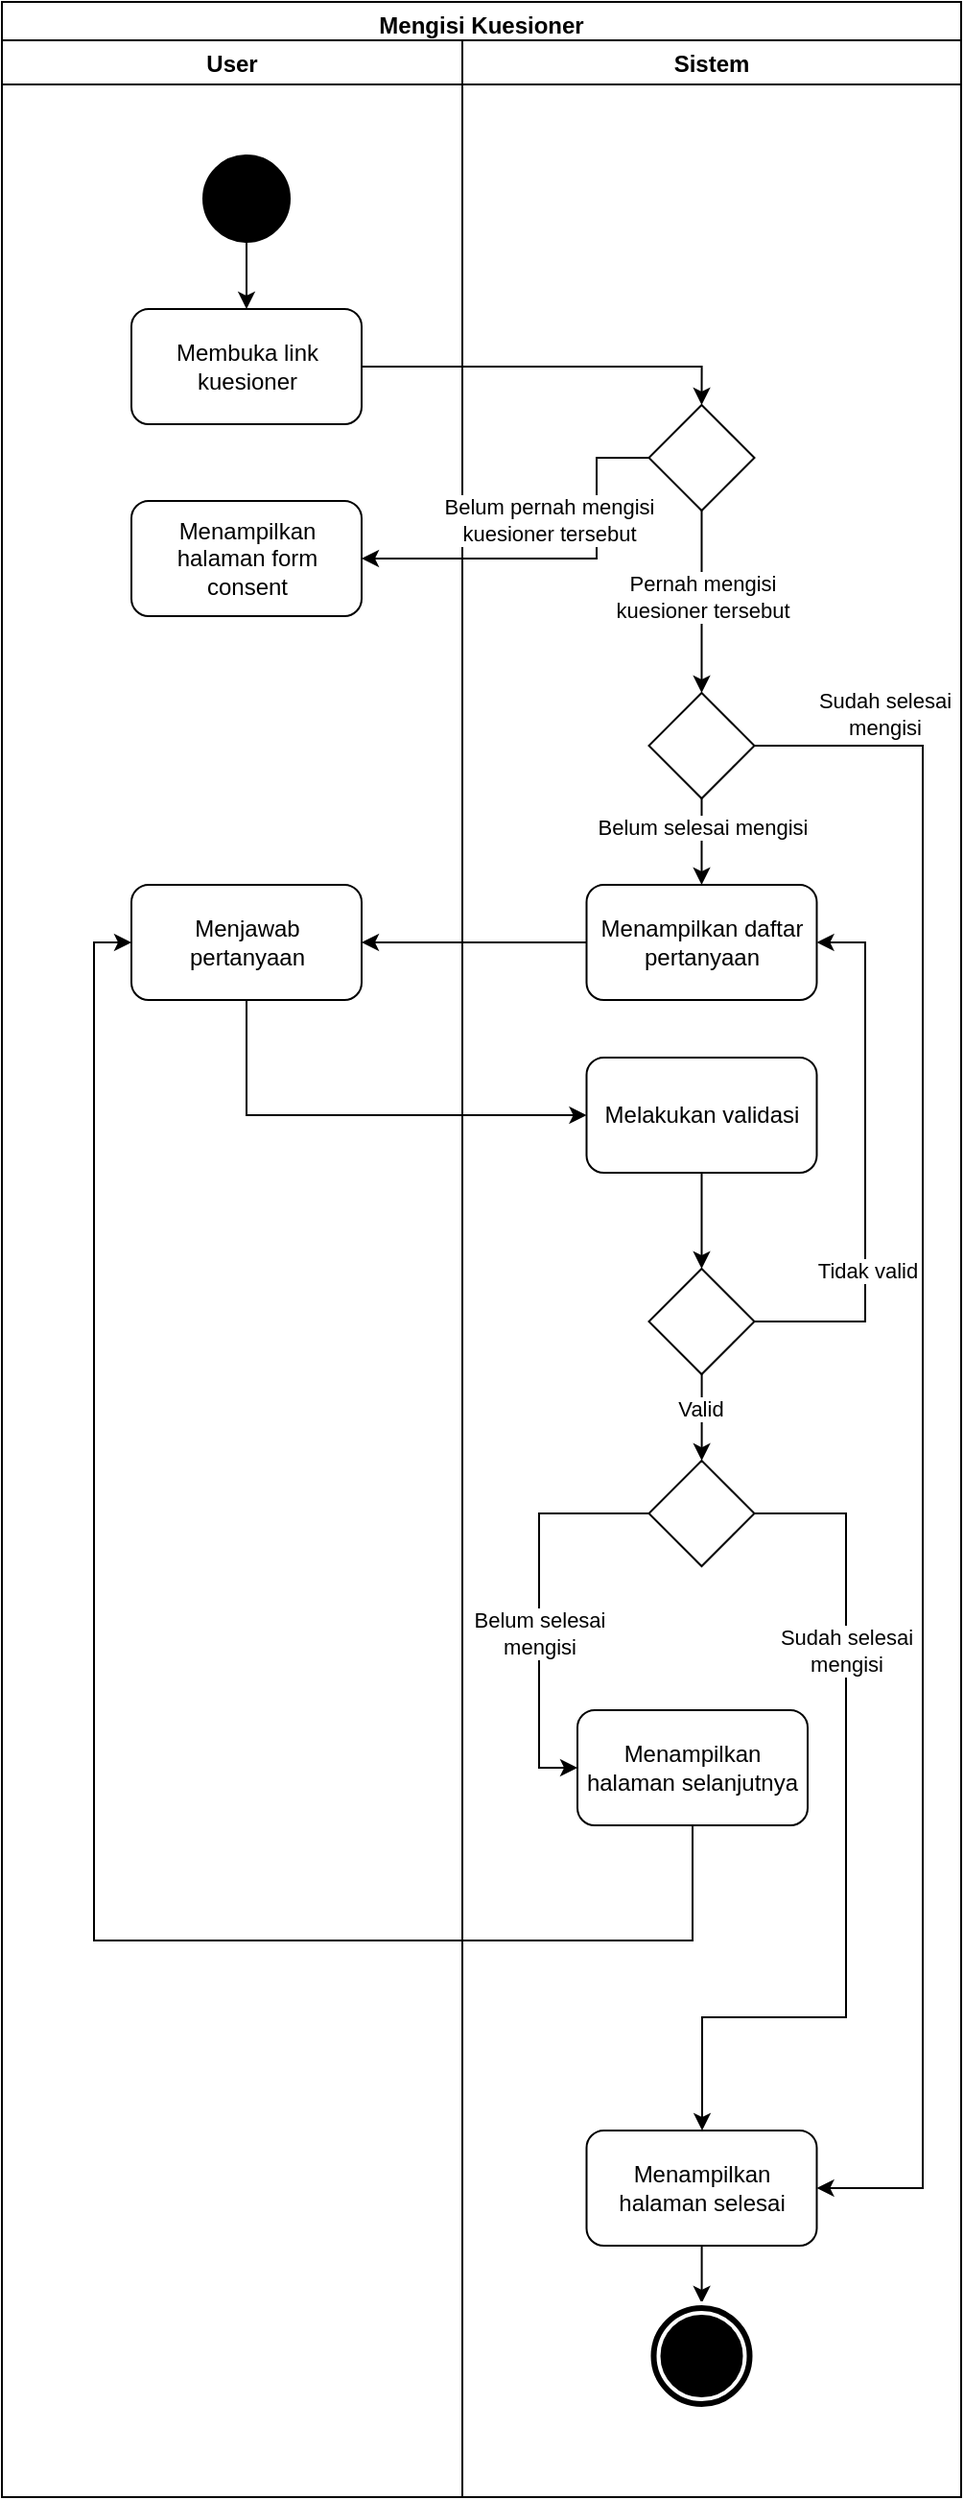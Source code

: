 <mxfile version="16.1.4" type="device"><diagram id="prtHgNgQTEPvFCAcTncT" name="Page-1"><mxGraphModel dx="1209" dy="554" grid="1" gridSize="10" guides="1" tooltips="1" connect="1" arrows="1" fold="1" page="1" pageScale="1" pageWidth="827" pageHeight="1169" math="0" shadow="0"><root><mxCell id="0"/><mxCell id="1" parent="0"/><mxCell id="xOL2CaStUpzWwHvCU3t6-1" value="Mengisi Kuesioner" style="swimlane;fillColor=none;" parent="1" vertex="1"><mxGeometry x="240" y="60" width="500" height="1300" as="geometry"/></mxCell><mxCell id="xOL2CaStUpzWwHvCU3t6-3" value="User" style="swimlane;" parent="xOL2CaStUpzWwHvCU3t6-1" vertex="1"><mxGeometry y="20" width="240" height="1280" as="geometry"/></mxCell><mxCell id="xOL2CaStUpzWwHvCU3t6-17" style="edgeStyle=orthogonalEdgeStyle;rounded=0;orthogonalLoop=1;jettySize=auto;html=1;" parent="xOL2CaStUpzWwHvCU3t6-3" source="xOL2CaStUpzWwHvCU3t6-4" target="xOL2CaStUpzWwHvCU3t6-5" edge="1"><mxGeometry relative="1" as="geometry"/></mxCell><mxCell id="xOL2CaStUpzWwHvCU3t6-4" value="" style="ellipse;whiteSpace=wrap;html=1;aspect=fixed;fillColor=#000000;" parent="xOL2CaStUpzWwHvCU3t6-3" vertex="1"><mxGeometry x="105" y="60" width="45" height="45" as="geometry"/></mxCell><mxCell id="xOL2CaStUpzWwHvCU3t6-5" value="Membuka link kuesioner" style="rounded=1;whiteSpace=wrap;html=1;fillColor=none;" parent="xOL2CaStUpzWwHvCU3t6-3" vertex="1"><mxGeometry x="67.5" y="140" width="120" height="60" as="geometry"/></mxCell><mxCell id="URLBbCRr-rTPv-0rw-qW-3" value="Menampilkan halaman form consent" style="rounded=1;whiteSpace=wrap;html=1;fillColor=none;" parent="xOL2CaStUpzWwHvCU3t6-3" vertex="1"><mxGeometry x="67.5" y="240" width="120" height="60" as="geometry"/></mxCell><mxCell id="URLBbCRr-rTPv-0rw-qW-20" value="Menjawab pertanyaan" style="rounded=1;whiteSpace=wrap;html=1;fillColor=none;" parent="xOL2CaStUpzWwHvCU3t6-3" vertex="1"><mxGeometry x="67.5" y="440" width="120" height="60" as="geometry"/></mxCell><mxCell id="xOL2CaStUpzWwHvCU3t6-2" value="Sistem" style="swimlane;startSize=23;" parent="xOL2CaStUpzWwHvCU3t6-1" vertex="1"><mxGeometry x="240" y="20" width="260" height="1280" as="geometry"/></mxCell><mxCell id="URLBbCRr-rTPv-0rw-qW-32" value="Belum selesai mengisi" style="edgeStyle=orthogonalEdgeStyle;rounded=0;orthogonalLoop=1;jettySize=auto;html=1;exitX=0.5;exitY=1;exitDx=0;exitDy=0;" parent="xOL2CaStUpzWwHvCU3t6-2" source="xOL2CaStUpzWwHvCU3t6-13" target="URLBbCRr-rTPv-0rw-qW-10" edge="1"><mxGeometry x="-0.333" relative="1" as="geometry"><mxPoint as="offset"/></mxGeometry></mxCell><mxCell id="xOL2CaStUpzWwHvCU3t6-13" value="" style="rhombus;whiteSpace=wrap;html=1;fillColor=none;" parent="xOL2CaStUpzWwHvCU3t6-2" vertex="1"><mxGeometry x="97.25" y="340" width="55" height="55" as="geometry"/></mxCell><mxCell id="URLBbCRr-rTPv-0rw-qW-8" style="edgeStyle=orthogonalEdgeStyle;rounded=0;orthogonalLoop=1;jettySize=auto;html=1;" parent="xOL2CaStUpzWwHvCU3t6-2" source="URLBbCRr-rTPv-0rw-qW-1" target="xOL2CaStUpzWwHvCU3t6-13" edge="1"><mxGeometry relative="1" as="geometry"/></mxCell><mxCell id="URLBbCRr-rTPv-0rw-qW-1" value="" style="rhombus;whiteSpace=wrap;html=1;fillColor=none;" parent="xOL2CaStUpzWwHvCU3t6-2" vertex="1"><mxGeometry x="97.25" y="190" width="55" height="55" as="geometry"/></mxCell><mxCell id="URLBbCRr-rTPv-0rw-qW-9" value="Pernah mengisi&lt;br&gt;kuesioner tersebut" style="edgeLabel;html=1;align=center;verticalAlign=middle;resizable=0;points=[];" parent="xOL2CaStUpzWwHvCU3t6-2" vertex="1" connectable="0"><mxGeometry x="124.75" y="290" as="geometry"/></mxCell><mxCell id="URLBbCRr-rTPv-0rw-qW-35" style="edgeStyle=orthogonalEdgeStyle;rounded=0;orthogonalLoop=1;jettySize=auto;html=1;exitX=1;exitY=0.5;exitDx=0;exitDy=0;entryX=1;entryY=0.5;entryDx=0;entryDy=0;" parent="xOL2CaStUpzWwHvCU3t6-2" source="URLBbCRr-rTPv-0rw-qW-18" target="URLBbCRr-rTPv-0rw-qW-10" edge="1"><mxGeometry relative="1" as="geometry"><Array as="points"><mxPoint x="210" y="668"/><mxPoint x="210" y="470"/></Array></mxGeometry></mxCell><mxCell id="URLBbCRr-rTPv-0rw-qW-38" value="Tidak valid" style="edgeLabel;html=1;align=center;verticalAlign=middle;resizable=0;points=[];" parent="URLBbCRr-rTPv-0rw-qW-35" vertex="1" connectable="0"><mxGeometry x="-0.837" y="2" relative="1" as="geometry"><mxPoint x="35" y="-25" as="offset"/></mxGeometry></mxCell><mxCell id="URLBbCRr-rTPv-0rw-qW-40" style="edgeStyle=orthogonalEdgeStyle;rounded=0;orthogonalLoop=1;jettySize=auto;html=1;" parent="xOL2CaStUpzWwHvCU3t6-2" source="URLBbCRr-rTPv-0rw-qW-18" target="URLBbCRr-rTPv-0rw-qW-39" edge="1"><mxGeometry relative="1" as="geometry"><Array as="points"><mxPoint x="125" y="710"/><mxPoint x="125" y="710"/></Array></mxGeometry></mxCell><mxCell id="URLBbCRr-rTPv-0rw-qW-43" value="Valid" style="edgeLabel;html=1;align=center;verticalAlign=middle;resizable=0;points=[];" parent="URLBbCRr-rTPv-0rw-qW-40" vertex="1" connectable="0"><mxGeometry x="-0.228" y="1" relative="1" as="geometry"><mxPoint x="-2" as="offset"/></mxGeometry></mxCell><mxCell id="URLBbCRr-rTPv-0rw-qW-18" value="" style="rhombus;whiteSpace=wrap;html=1;fillColor=none;" parent="xOL2CaStUpzWwHvCU3t6-2" vertex="1"><mxGeometry x="97.25" y="640" width="55" height="55" as="geometry"/></mxCell><mxCell id="URLBbCRr-rTPv-0rw-qW-23" style="edgeStyle=orthogonalEdgeStyle;rounded=0;orthogonalLoop=1;jettySize=auto;html=1;" parent="xOL2CaStUpzWwHvCU3t6-2" source="URLBbCRr-rTPv-0rw-qW-19" target="URLBbCRr-rTPv-0rw-qW-18" edge="1"><mxGeometry relative="1" as="geometry"/></mxCell><mxCell id="URLBbCRr-rTPv-0rw-qW-19" value="Melakukan validasi" style="rounded=1;whiteSpace=wrap;html=1;fillColor=none;" parent="xOL2CaStUpzWwHvCU3t6-2" vertex="1"><mxGeometry x="64.75" y="530" width="120" height="60" as="geometry"/></mxCell><mxCell id="URLBbCRr-rTPv-0rw-qW-10" value="Menampilkan daftar pertanyaan" style="rounded=1;whiteSpace=wrap;html=1;fillColor=none;" parent="xOL2CaStUpzWwHvCU3t6-2" vertex="1"><mxGeometry x="64.75" y="440" width="120" height="60" as="geometry"/></mxCell><mxCell id="URLBbCRr-rTPv-0rw-qW-39" value="" style="rhombus;whiteSpace=wrap;html=1;fillColor=none;" parent="xOL2CaStUpzWwHvCU3t6-2" vertex="1"><mxGeometry x="97.25" y="740" width="55" height="55" as="geometry"/></mxCell><mxCell id="URLBbCRr-rTPv-0rw-qW-25" value="Menampilkan halaman selanjutnya" style="rounded=1;whiteSpace=wrap;html=1;fillColor=none;" parent="xOL2CaStUpzWwHvCU3t6-2" vertex="1"><mxGeometry x="60" y="870.0" width="120" height="60" as="geometry"/></mxCell><mxCell id="URLBbCRr-rTPv-0rw-qW-46" style="edgeStyle=orthogonalEdgeStyle;rounded=0;orthogonalLoop=1;jettySize=auto;html=1;exitX=0;exitY=0.5;exitDx=0;exitDy=0;entryX=0;entryY=0.5;entryDx=0;entryDy=0;" parent="xOL2CaStUpzWwHvCU3t6-2" source="URLBbCRr-rTPv-0rw-qW-39" target="URLBbCRr-rTPv-0rw-qW-25" edge="1"><mxGeometry relative="1" as="geometry"/></mxCell><mxCell id="URLBbCRr-rTPv-0rw-qW-48" value="Belum selesai&lt;br&gt;mengisi" style="edgeLabel;html=1;align=center;verticalAlign=middle;resizable=0;points=[];" parent="URLBbCRr-rTPv-0rw-qW-46" vertex="1" connectable="0"><mxGeometry x="-0.136" relative="1" as="geometry"><mxPoint y="29" as="offset"/></mxGeometry></mxCell><mxCell id="URLBbCRr-rTPv-0rw-qW-4" style="edgeStyle=orthogonalEdgeStyle;rounded=0;orthogonalLoop=1;jettySize=auto;html=1;entryX=1;entryY=0.5;entryDx=0;entryDy=0;exitX=0;exitY=0.5;exitDx=0;exitDy=0;" parent="xOL2CaStUpzWwHvCU3t6-1" source="URLBbCRr-rTPv-0rw-qW-1" target="URLBbCRr-rTPv-0rw-qW-3" edge="1"><mxGeometry relative="1" as="geometry"><Array as="points"><mxPoint x="310" y="238"/><mxPoint x="310" y="290"/></Array></mxGeometry></mxCell><mxCell id="URLBbCRr-rTPv-0rw-qW-5" value="Belum pernah mengisi&lt;br&gt;kuesioner tersebut" style="edgeLabel;html=1;align=center;verticalAlign=middle;resizable=0;points=[];" parent="URLBbCRr-rTPv-0rw-qW-4" vertex="1" connectable="0"><mxGeometry x="0.16" y="2" relative="1" as="geometry"><mxPoint x="12" y="-22" as="offset"/></mxGeometry></mxCell><mxCell id="URLBbCRr-rTPv-0rw-qW-7" style="edgeStyle=orthogonalEdgeStyle;rounded=0;orthogonalLoop=1;jettySize=auto;html=1;exitX=1;exitY=0.5;exitDx=0;exitDy=0;entryX=0.5;entryY=0;entryDx=0;entryDy=0;" parent="xOL2CaStUpzWwHvCU3t6-1" source="xOL2CaStUpzWwHvCU3t6-5" target="URLBbCRr-rTPv-0rw-qW-1" edge="1"><mxGeometry relative="1" as="geometry"/></mxCell><mxCell id="URLBbCRr-rTPv-0rw-qW-33" style="edgeStyle=orthogonalEdgeStyle;rounded=0;orthogonalLoop=1;jettySize=auto;html=1;exitX=0;exitY=0.5;exitDx=0;exitDy=0;" parent="xOL2CaStUpzWwHvCU3t6-1" source="URLBbCRr-rTPv-0rw-qW-10" target="URLBbCRr-rTPv-0rw-qW-20" edge="1"><mxGeometry relative="1" as="geometry"/></mxCell><mxCell id="URLBbCRr-rTPv-0rw-qW-56" style="edgeStyle=orthogonalEdgeStyle;rounded=0;orthogonalLoop=1;jettySize=auto;html=1;entryX=0;entryY=0.5;entryDx=0;entryDy=0;" parent="xOL2CaStUpzWwHvCU3t6-1" source="URLBbCRr-rTPv-0rw-qW-25" target="URLBbCRr-rTPv-0rw-qW-20" edge="1"><mxGeometry relative="1" as="geometry"><Array as="points"><mxPoint x="360" y="1010"/><mxPoint x="48" y="1010"/><mxPoint x="48" y="490"/></Array></mxGeometry></mxCell><mxCell id="MxeLw0cQJ_Io4X_ASQcQ-1" style="edgeStyle=orthogonalEdgeStyle;rounded=0;orthogonalLoop=1;jettySize=auto;html=1;entryX=0;entryY=0.5;entryDx=0;entryDy=0;" edge="1" parent="xOL2CaStUpzWwHvCU3t6-1" source="URLBbCRr-rTPv-0rw-qW-20" target="URLBbCRr-rTPv-0rw-qW-19"><mxGeometry relative="1" as="geometry"><Array as="points"><mxPoint x="128" y="580"/></Array></mxGeometry></mxCell><mxCell id="xOL2CaStUpzWwHvCU3t6-20" style="edgeStyle=orthogonalEdgeStyle;rounded=0;orthogonalLoop=1;jettySize=auto;html=1;" parent="1" source="xOL2CaStUpzWwHvCU3t6-16" edge="1"><mxGeometry relative="1" as="geometry"><mxPoint x="604.75" y="1259" as="targetPoint"/></mxGeometry></mxCell><mxCell id="xOL2CaStUpzWwHvCU3t6-16" value="Menampilkan halaman selesai" style="rounded=1;whiteSpace=wrap;html=1;fillColor=none;" parent="1" vertex="1"><mxGeometry x="544.75" y="1169" width="120" height="60" as="geometry"/></mxCell><mxCell id="xOL2CaStUpzWwHvCU3t6-19" value="" style="ellipse;shape=doubleEllipse;whiteSpace=wrap;html=1;aspect=fixed;fillColor=#000000;strokeColor=#FFFFFF;strokeWidth=2;" parent="1" vertex="1"><mxGeometry x="577.25" y="1259" width="55" height="55" as="geometry"/></mxCell><mxCell id="URLBbCRr-rTPv-0rw-qW-45" value="Sudah selesai&lt;br&gt;mengisi" style="edgeStyle=orthogonalEdgeStyle;rounded=0;orthogonalLoop=1;jettySize=auto;html=1;exitX=1;exitY=0.5;exitDx=0;exitDy=0;" parent="1" source="URLBbCRr-rTPv-0rw-qW-39" target="xOL2CaStUpzWwHvCU3t6-16" edge="1"><mxGeometry x="-0.462" relative="1" as="geometry"><Array as="points"><mxPoint x="680" y="848"/><mxPoint x="680" y="1110"/><mxPoint x="605" y="1110"/></Array><mxPoint as="offset"/></mxGeometry></mxCell><mxCell id="URLBbCRr-rTPv-0rw-qW-49" style="edgeStyle=orthogonalEdgeStyle;rounded=0;orthogonalLoop=1;jettySize=auto;html=1;entryX=1;entryY=0.5;entryDx=0;entryDy=0;" parent="1" source="xOL2CaStUpzWwHvCU3t6-13" target="xOL2CaStUpzWwHvCU3t6-16" edge="1"><mxGeometry relative="1" as="geometry"><Array as="points"><mxPoint x="720" y="448"/><mxPoint x="720" y="1199"/></Array></mxGeometry></mxCell><mxCell id="URLBbCRr-rTPv-0rw-qW-50" value="Sudah selesai&lt;br&gt;mengisi" style="edgeLabel;html=1;align=center;verticalAlign=middle;resizable=0;points=[];" parent="URLBbCRr-rTPv-0rw-qW-49" vertex="1" connectable="0"><mxGeometry x="-0.834" relative="1" as="geometry"><mxPoint x="-7" y="-17" as="offset"/></mxGeometry></mxCell></root></mxGraphModel></diagram></mxfile>